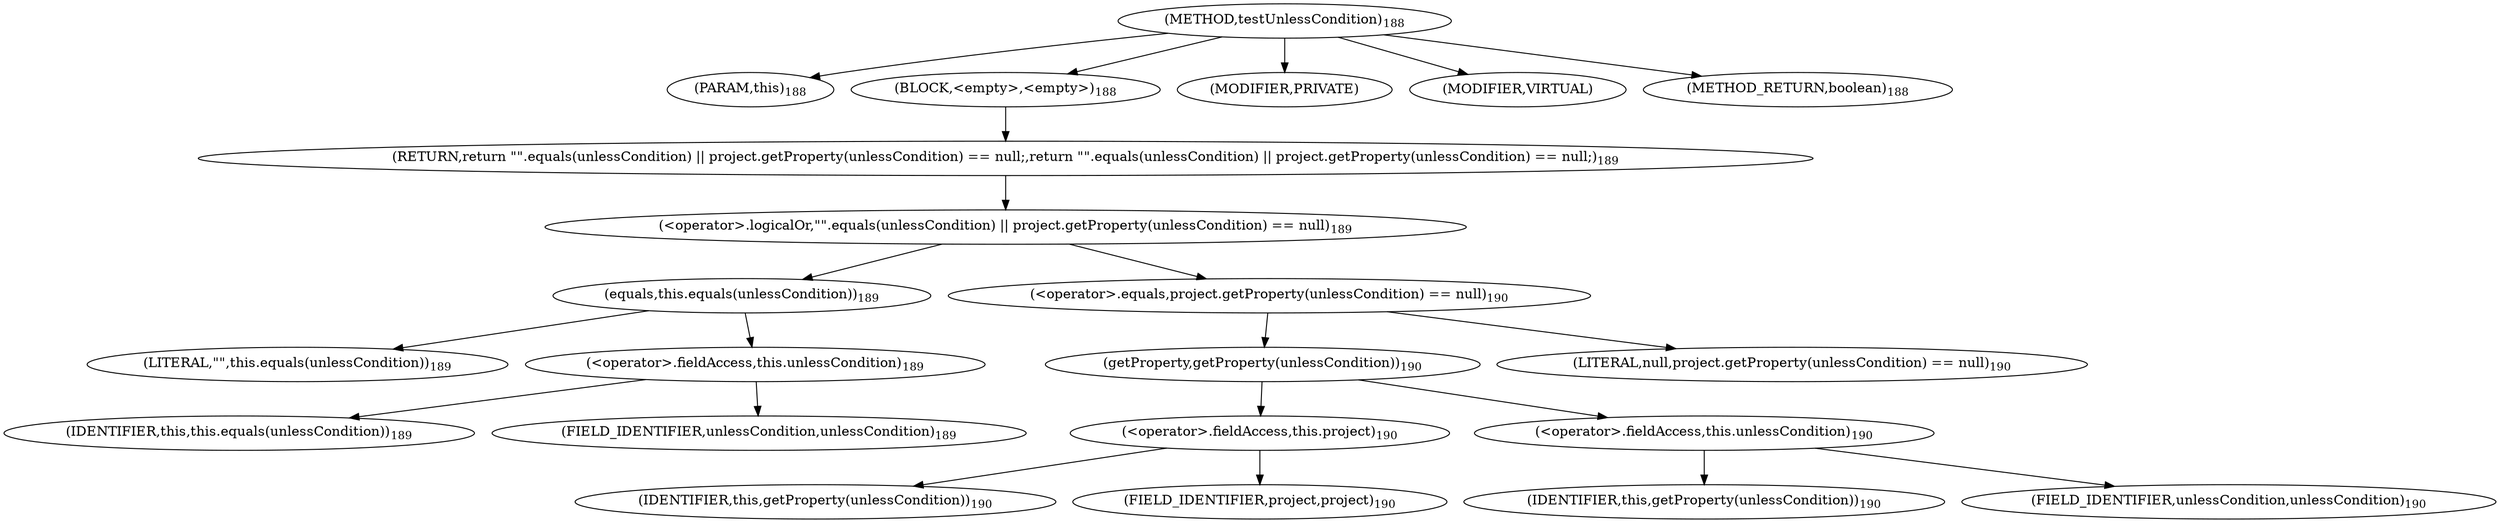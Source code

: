 digraph "testUnlessCondition" {  
"415" [label = <(METHOD,testUnlessCondition)<SUB>188</SUB>> ]
"416" [label = <(PARAM,this)<SUB>188</SUB>> ]
"417" [label = <(BLOCK,&lt;empty&gt;,&lt;empty&gt;)<SUB>188</SUB>> ]
"418" [label = <(RETURN,return &quot;&quot;.equals(unlessCondition) || project.getProperty(unlessCondition) == null;,return &quot;&quot;.equals(unlessCondition) || project.getProperty(unlessCondition) == null;)<SUB>189</SUB>> ]
"419" [label = <(&lt;operator&gt;.logicalOr,&quot;&quot;.equals(unlessCondition) || project.getProperty(unlessCondition) == null)<SUB>189</SUB>> ]
"420" [label = <(equals,this.equals(unlessCondition))<SUB>189</SUB>> ]
"421" [label = <(LITERAL,&quot;&quot;,this.equals(unlessCondition))<SUB>189</SUB>> ]
"422" [label = <(&lt;operator&gt;.fieldAccess,this.unlessCondition)<SUB>189</SUB>> ]
"423" [label = <(IDENTIFIER,this,this.equals(unlessCondition))<SUB>189</SUB>> ]
"424" [label = <(FIELD_IDENTIFIER,unlessCondition,unlessCondition)<SUB>189</SUB>> ]
"425" [label = <(&lt;operator&gt;.equals,project.getProperty(unlessCondition) == null)<SUB>190</SUB>> ]
"426" [label = <(getProperty,getProperty(unlessCondition))<SUB>190</SUB>> ]
"427" [label = <(&lt;operator&gt;.fieldAccess,this.project)<SUB>190</SUB>> ]
"428" [label = <(IDENTIFIER,this,getProperty(unlessCondition))<SUB>190</SUB>> ]
"429" [label = <(FIELD_IDENTIFIER,project,project)<SUB>190</SUB>> ]
"430" [label = <(&lt;operator&gt;.fieldAccess,this.unlessCondition)<SUB>190</SUB>> ]
"431" [label = <(IDENTIFIER,this,getProperty(unlessCondition))<SUB>190</SUB>> ]
"432" [label = <(FIELD_IDENTIFIER,unlessCondition,unlessCondition)<SUB>190</SUB>> ]
"433" [label = <(LITERAL,null,project.getProperty(unlessCondition) == null)<SUB>190</SUB>> ]
"434" [label = <(MODIFIER,PRIVATE)> ]
"435" [label = <(MODIFIER,VIRTUAL)> ]
"436" [label = <(METHOD_RETURN,boolean)<SUB>188</SUB>> ]
  "415" -> "416" 
  "415" -> "417" 
  "415" -> "434" 
  "415" -> "435" 
  "415" -> "436" 
  "417" -> "418" 
  "418" -> "419" 
  "419" -> "420" 
  "419" -> "425" 
  "420" -> "421" 
  "420" -> "422" 
  "422" -> "423" 
  "422" -> "424" 
  "425" -> "426" 
  "425" -> "433" 
  "426" -> "427" 
  "426" -> "430" 
  "427" -> "428" 
  "427" -> "429" 
  "430" -> "431" 
  "430" -> "432" 
}
